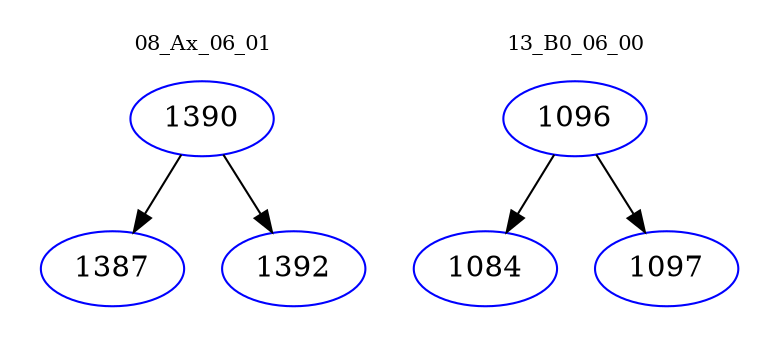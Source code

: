 digraph{
subgraph cluster_0 {
color = white
label = "08_Ax_06_01";
fontsize=10;
T0_1390 [label="1390", color="blue"]
T0_1390 -> T0_1387 [color="black"]
T0_1387 [label="1387", color="blue"]
T0_1390 -> T0_1392 [color="black"]
T0_1392 [label="1392", color="blue"]
}
subgraph cluster_1 {
color = white
label = "13_B0_06_00";
fontsize=10;
T1_1096 [label="1096", color="blue"]
T1_1096 -> T1_1084 [color="black"]
T1_1084 [label="1084", color="blue"]
T1_1096 -> T1_1097 [color="black"]
T1_1097 [label="1097", color="blue"]
}
}
